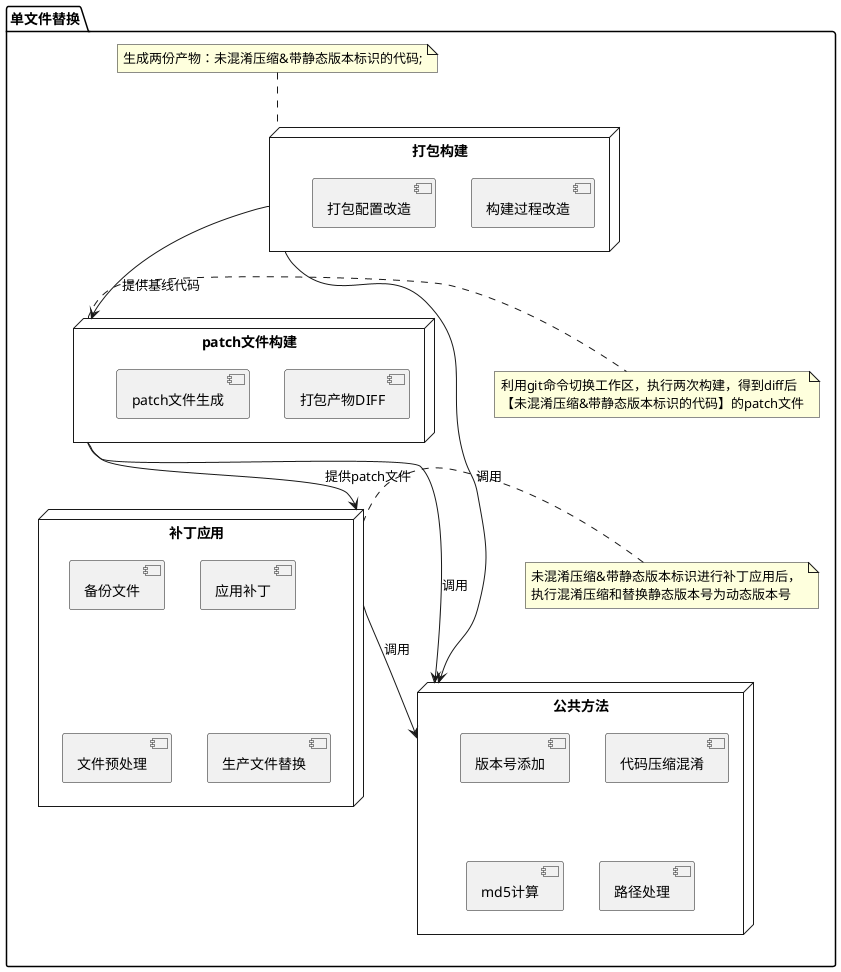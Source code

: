 @startuml

package 单文件替换 {

    node 打包构建 {
        [构建过程改造]
        [打包配置改造]
    }
    
    note top of 打包构建
    生成两份产物：未混淆压缩&带静态版本标识的代码;
    end note

    node patch文件构建 {
        [打包产物DIFF]
        [patch文件生成]
    }
    
    note right of patch文件构建
    利用git命令切换工作区，执行两次构建，得到diff后
    【未混淆压缩&带静态版本标识的代码】的patch文件
    end note

    node 补丁应用 {
        [备份文件]
        [应用补丁]
        [文件预处理]
        [生产文件替换]
    }

    note right of 补丁应用
    未混淆压缩&带静态版本标识进行补丁应用后， 
    执行混淆压缩和替换静态版本号为动态版本号
    end note

    node 公共方法 {
        [版本号添加]
        [代码压缩混淆]
        [md5计算]
        [路径处理]
    }
}

打包构建 --> patch文件构建 : 提供基线代码
patch文件构建 --> 补丁应用 : 提供patch文件
打包构建 --> 公共方法 : 调用
patch文件构建 --> 公共方法 : 调用
补丁应用 --> 公共方法 : 调用

@enduml
